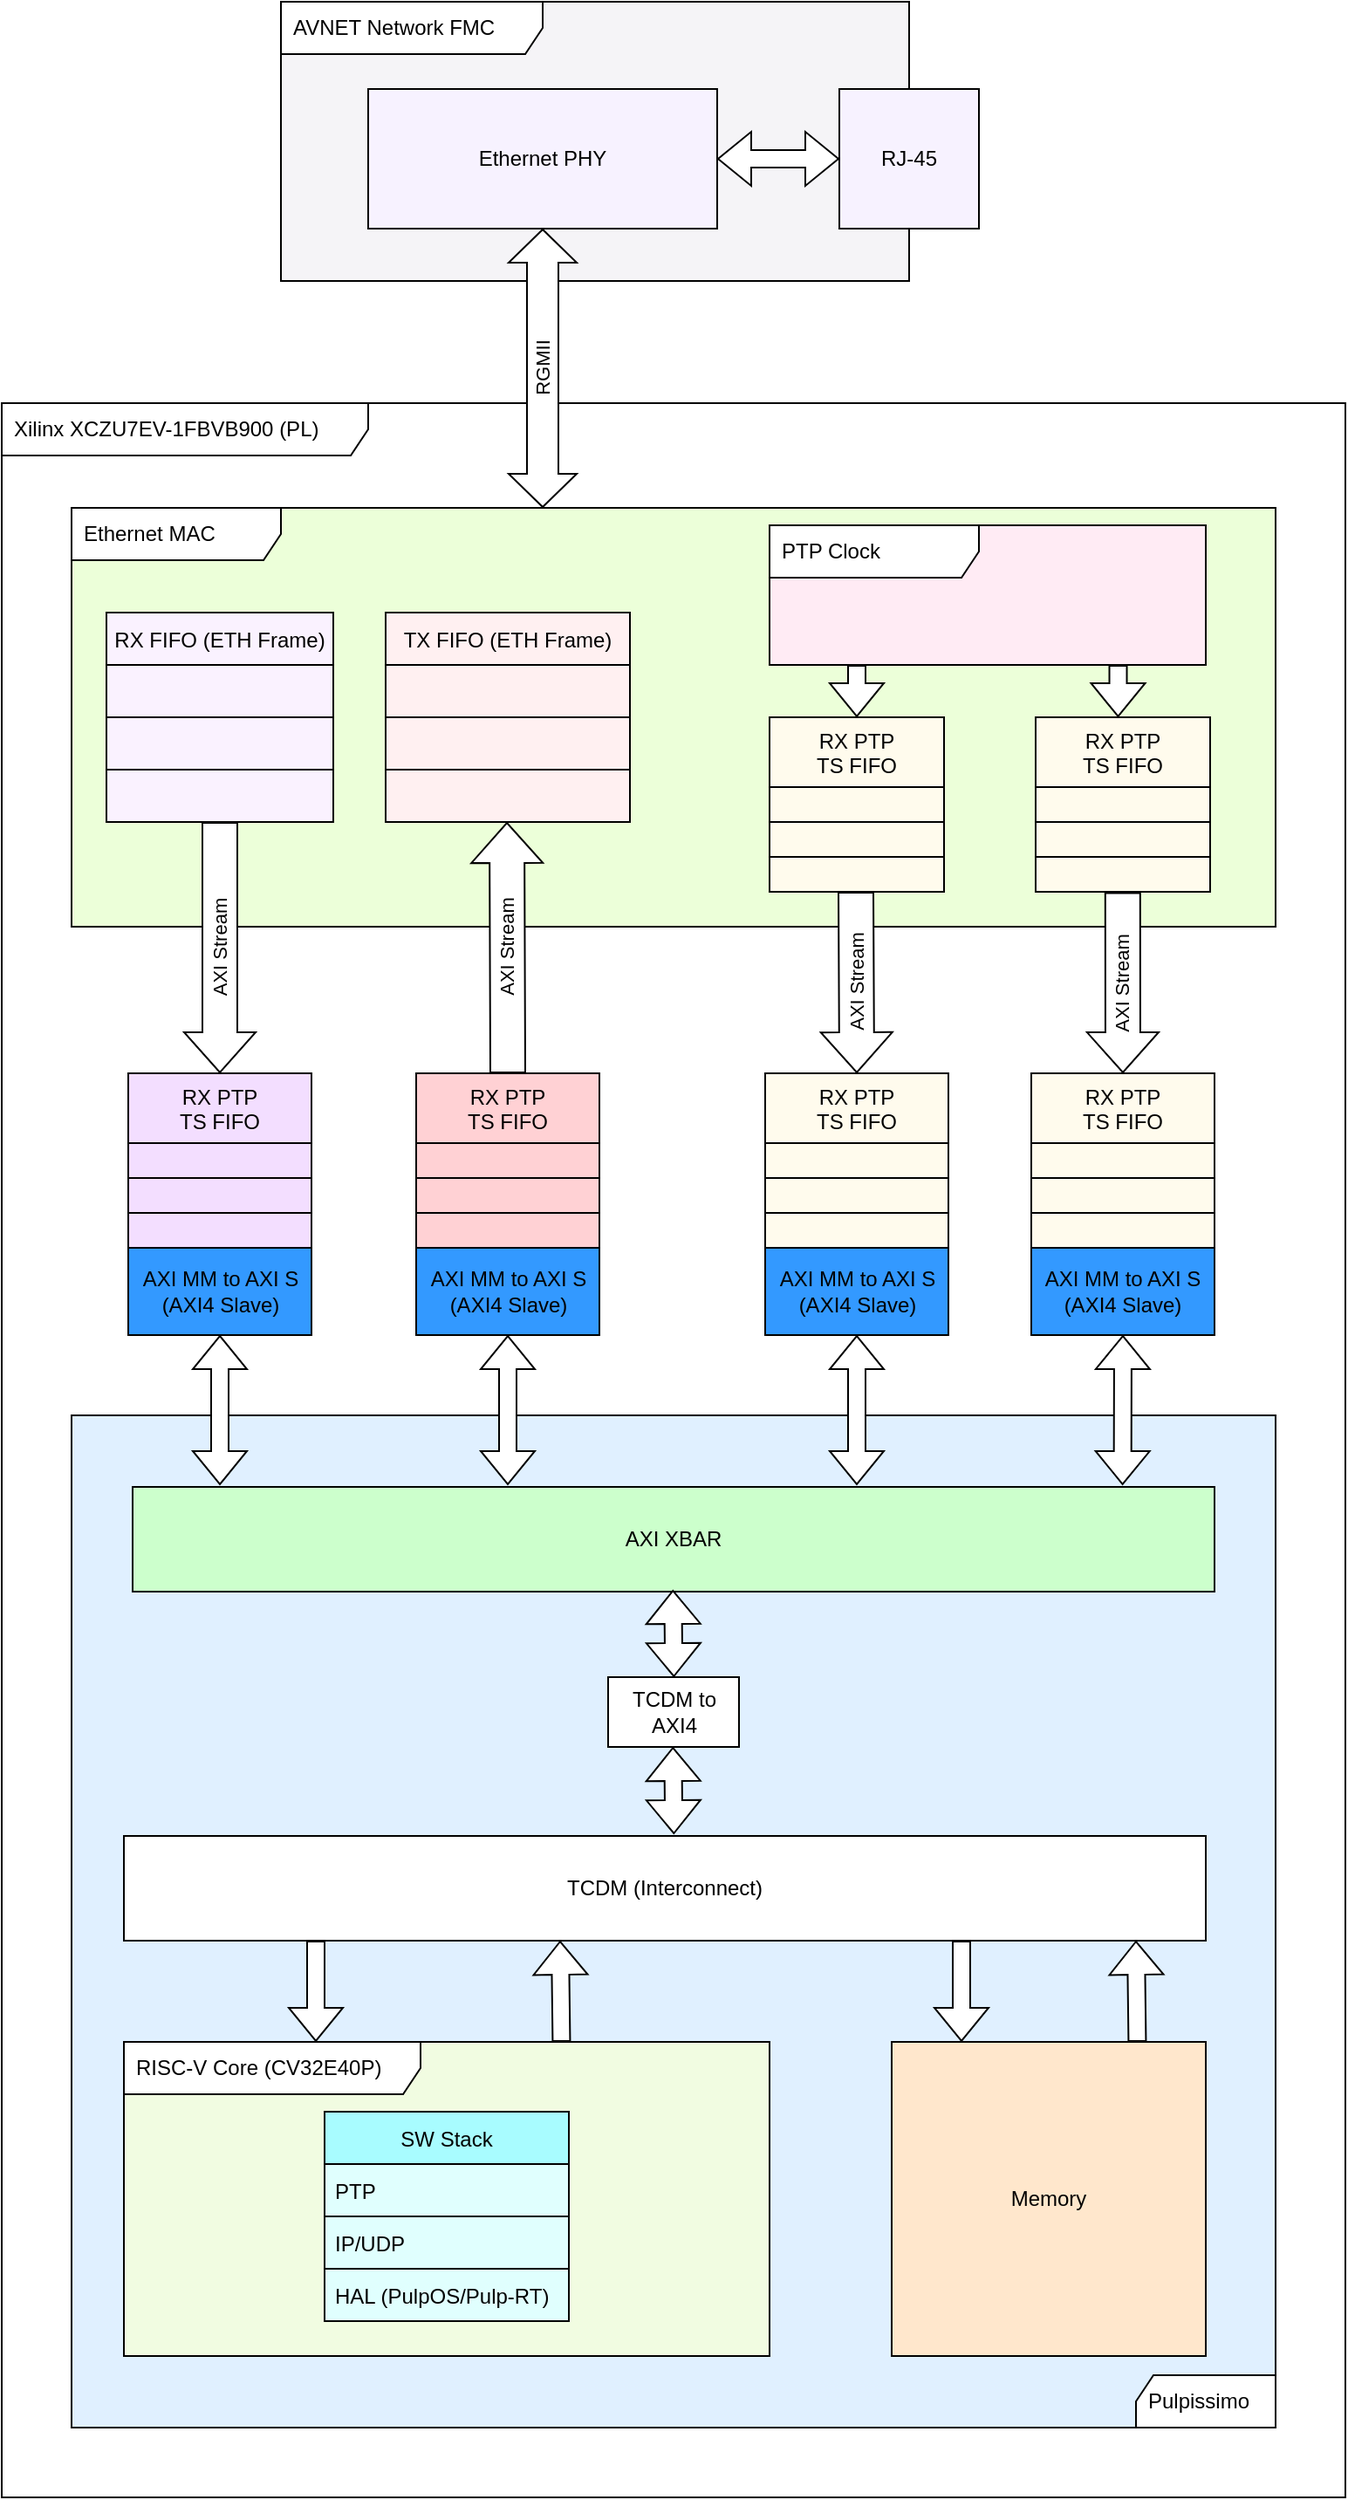 <mxfile version="15.8.7" type="github"><diagram id="mLPpQYJzLz1xqzUndZVS" name="Page-1"><mxGraphModel dx="1422" dy="752" grid="1" gridSize="10" guides="1" tooltips="1" connect="1" arrows="1" fold="1" page="1" pageScale="1" pageWidth="827" pageHeight="1169" math="0" shadow="0"><root><mxCell id="0"/><mxCell id="1" parent="0"/><mxCell id="8U_8XwLauRsZ4ZYQqi3w-3" value="Xilinx XCZU7EV-1FBVB900 (PL)" style="shape=umlFrame;whiteSpace=wrap;html=1;width=210;height=30;boundedLbl=1;verticalAlign=middle;align=left;spacingLeft=5;fillColor=default;swimlaneFillColor=#ffffff;" parent="1" vertex="1"><mxGeometry x="40" y="240" width="770" height="1200" as="geometry"/></mxCell><mxCell id="8U_8XwLauRsZ4ZYQqi3w-2" value="&lt;div&gt;Ethernet MAC&lt;/div&gt;" style="shape=umlFrame;whiteSpace=wrap;html=1;width=120;height=30;boundedLbl=1;verticalAlign=middle;align=left;spacingLeft=5;fillColor=#FFFFFF;swimlaneFillColor=#ECFFD9;" parent="1" vertex="1"><mxGeometry x="80" y="300" width="690" height="240" as="geometry"/></mxCell><mxCell id="9wRkoVYpAe7Pgj8xl5cS-7" value="" style="group;fillColor=none;" parent="1" vertex="1" connectable="0"><mxGeometry x="200" y="10" width="400" height="160" as="geometry"/></mxCell><mxCell id="9wRkoVYpAe7Pgj8xl5cS-1" value="AVNET Network FMC" style="shape=umlFrame;whiteSpace=wrap;html=1;width=150;height=30;boundedLbl=1;verticalAlign=middle;align=left;spacingLeft=5;fillColor=#FFFFFF;swimlaneFillColor=#F5F4F7;" parent="9wRkoVYpAe7Pgj8xl5cS-7" vertex="1"><mxGeometry width="360" height="160" as="geometry"/></mxCell><mxCell id="9wRkoVYpAe7Pgj8xl5cS-3" value="&lt;span style=&quot;&quot;&gt;RJ-45&lt;/span&gt;" style="rounded=0;whiteSpace=wrap;html=1;labelBackgroundColor=none;fillColor=#F7F2FF;" parent="9wRkoVYpAe7Pgj8xl5cS-7" vertex="1"><mxGeometry x="320" y="50" width="80" height="80" as="geometry"/></mxCell><mxCell id="9wRkoVYpAe7Pgj8xl5cS-4" value="Ethernet PHY" style="rounded=0;whiteSpace=wrap;html=1;labelBackgroundColor=none;fillColor=#F7F2FF;" parent="9wRkoVYpAe7Pgj8xl5cS-7" vertex="1"><mxGeometry x="50" y="50" width="200" height="80" as="geometry"/></mxCell><mxCell id="9wRkoVYpAe7Pgj8xl5cS-6" value="" style="shape=flexArrow;endArrow=classic;startArrow=classic;html=1;rounded=0;fontColor=none;entryX=0;entryY=0.5;entryDx=0;entryDy=0;exitX=1;exitY=0.5;exitDx=0;exitDy=0;fillColor=default;" parent="9wRkoVYpAe7Pgj8xl5cS-7" source="9wRkoVYpAe7Pgj8xl5cS-4" target="9wRkoVYpAe7Pgj8xl5cS-3" edge="1"><mxGeometry width="100" height="100" relative="1" as="geometry"><mxPoint x="200" y="150" as="sourcePoint"/><mxPoint x="300" y="50" as="targetPoint"/></mxGeometry></mxCell><mxCell id="9wRkoVYpAe7Pgj8xl5cS-8" value="RGMII" style="shape=flexArrow;endArrow=classic;startArrow=classic;html=1;rounded=0;fontColor=none;entryX=0.5;entryY=1;entryDx=0;entryDy=0;width=18;fillColor=#FFFFFF;labelBackgroundColor=none;horizontal=0;startSize=6;" parent="1" target="9wRkoVYpAe7Pgj8xl5cS-4" edge="1"><mxGeometry width="100" height="100" relative="1" as="geometry"><mxPoint x="350" y="300" as="sourcePoint"/><mxPoint x="690" y="390" as="targetPoint"/></mxGeometry></mxCell><mxCell id="9wRkoVYpAe7Pgj8xl5cS-9" value="TX FIFO (ETH Frame)" style="swimlane;fontStyle=0;childLayout=stackLayout;horizontal=1;startSize=30;horizontalStack=0;resizeParent=1;resizeParentMax=0;resizeLast=0;collapsible=1;marginBottom=0;labelBackgroundColor=none;fontColor=none;fillColor=#FFF0F1;" parent="1" vertex="1"><mxGeometry x="260" y="360" width="140" height="120" as="geometry"/></mxCell><mxCell id="9wRkoVYpAe7Pgj8xl5cS-10" value="  " style="text;strokeColor=default;fillColor=#FFF0F1;align=left;verticalAlign=middle;spacingLeft=4;spacingRight=4;overflow=hidden;points=[[0,0.5],[1,0.5]];portConstraint=eastwest;rotatable=0;labelBackgroundColor=none;fontColor=none;labelBorderColor=none;" parent="9wRkoVYpAe7Pgj8xl5cS-9" vertex="1"><mxGeometry y="30" width="140" height="30" as="geometry"/></mxCell><mxCell id="9wRkoVYpAe7Pgj8xl5cS-11" value=" " style="text;strokeColor=default;fillColor=#FFF0F1;align=left;verticalAlign=middle;spacingLeft=4;spacingRight=4;overflow=hidden;points=[[0,0.5],[1,0.5]];portConstraint=eastwest;rotatable=0;labelBackgroundColor=none;fontColor=none;" parent="9wRkoVYpAe7Pgj8xl5cS-9" vertex="1"><mxGeometry y="60" width="140" height="30" as="geometry"/></mxCell><mxCell id="9wRkoVYpAe7Pgj8xl5cS-12" value=" " style="text;strokeColor=default;fillColor=#FFF0F1;align=left;verticalAlign=middle;spacingLeft=4;spacingRight=4;overflow=hidden;points=[[0,0.5],[1,0.5]];portConstraint=eastwest;rotatable=0;labelBackgroundColor=none;fontColor=none;" parent="9wRkoVYpAe7Pgj8xl5cS-9" vertex="1"><mxGeometry y="90" width="140" height="30" as="geometry"/></mxCell><mxCell id="9wRkoVYpAe7Pgj8xl5cS-14" value="RX FIFO (ETH Frame)" style="swimlane;fontStyle=0;childLayout=stackLayout;horizontal=1;startSize=30;horizontalStack=0;resizeParent=1;resizeParentMax=0;resizeLast=0;collapsible=1;marginBottom=0;labelBackgroundColor=none;fontColor=none;fillColor=#FAF2FF;" parent="1" vertex="1"><mxGeometry x="100" y="360" width="130" height="120" as="geometry"/></mxCell><mxCell id="9wRkoVYpAe7Pgj8xl5cS-15" value="  " style="text;strokeColor=default;fillColor=#FAF2FF;align=left;verticalAlign=middle;spacingLeft=4;spacingRight=4;overflow=hidden;points=[[0,0.5],[1,0.5]];portConstraint=eastwest;rotatable=0;labelBackgroundColor=none;fontColor=none;labelBorderColor=none;" parent="9wRkoVYpAe7Pgj8xl5cS-14" vertex="1"><mxGeometry y="30" width="130" height="30" as="geometry"/></mxCell><mxCell id="9wRkoVYpAe7Pgj8xl5cS-16" value=" " style="text;strokeColor=default;fillColor=#FAF2FF;align=left;verticalAlign=middle;spacingLeft=4;spacingRight=4;overflow=hidden;points=[[0,0.5],[1,0.5]];portConstraint=eastwest;rotatable=0;labelBackgroundColor=none;fontColor=none;" parent="9wRkoVYpAe7Pgj8xl5cS-14" vertex="1"><mxGeometry y="60" width="130" height="30" as="geometry"/></mxCell><mxCell id="9wRkoVYpAe7Pgj8xl5cS-17" value=" " style="text;strokeColor=default;fillColor=#FAF2FF;align=left;verticalAlign=middle;spacingLeft=4;spacingRight=4;overflow=hidden;points=[[0,0.5],[1,0.5]];portConstraint=eastwest;rotatable=0;labelBackgroundColor=none;fontColor=none;" parent="9wRkoVYpAe7Pgj8xl5cS-14" vertex="1"><mxGeometry y="90" width="130" height="30" as="geometry"/></mxCell><mxCell id="9wRkoVYpAe7Pgj8xl5cS-18" value="RX PTP &#xA;TS FIFO" style="swimlane;fontStyle=0;childLayout=stackLayout;horizontal=1;startSize=40;horizontalStack=0;resizeParent=1;resizeParentMax=0;resizeLast=0;collapsible=1;marginBottom=0;labelBackgroundColor=none;fontColor=none;fillColor=#FFFBED;" parent="1" vertex="1"><mxGeometry x="480" y="420" width="100" height="100" as="geometry"/></mxCell><mxCell id="9wRkoVYpAe7Pgj8xl5cS-19" value="  " style="text;strokeColor=default;fillColor=#FFFBED;align=left;verticalAlign=middle;spacingLeft=4;spacingRight=4;overflow=hidden;points=[[0,0.5],[1,0.5]];portConstraint=eastwest;rotatable=0;labelBackgroundColor=none;fontColor=none;labelBorderColor=none;" parent="9wRkoVYpAe7Pgj8xl5cS-18" vertex="1"><mxGeometry y="40" width="100" height="20" as="geometry"/></mxCell><mxCell id="9wRkoVYpAe7Pgj8xl5cS-20" value=" " style="text;strokeColor=default;fillColor=#FFFBED;align=left;verticalAlign=middle;spacingLeft=4;spacingRight=4;overflow=hidden;points=[[0,0.5],[1,0.5]];portConstraint=eastwest;rotatable=0;labelBackgroundColor=none;fontColor=none;" parent="9wRkoVYpAe7Pgj8xl5cS-18" vertex="1"><mxGeometry y="60" width="100" height="20" as="geometry"/></mxCell><mxCell id="9wRkoVYpAe7Pgj8xl5cS-21" value=" " style="text;strokeColor=default;fillColor=#FFFBED;align=left;verticalAlign=middle;spacingLeft=4;spacingRight=4;overflow=hidden;points=[[0,0.5],[1,0.5]];portConstraint=eastwest;rotatable=0;labelBackgroundColor=none;fontColor=none;" parent="9wRkoVYpAe7Pgj8xl5cS-18" vertex="1"><mxGeometry y="80" width="100" height="20" as="geometry"/></mxCell><mxCell id="9wRkoVYpAe7Pgj8xl5cS-26" value="PTP Clock" style="shape=umlFrame;whiteSpace=wrap;html=1;width=120;height=30;boundedLbl=1;verticalAlign=middle;align=left;spacingLeft=5;fillColor=#FFFFFF;swimlaneFillColor=#FFEBF4;" parent="1" vertex="1"><mxGeometry x="480" y="310" width="250" height="80" as="geometry"/></mxCell><mxCell id="9wRkoVYpAe7Pgj8xl5cS-29" value="Pulpissimo" style="shape=umlFrame;whiteSpace=wrap;html=1;width=80;height=30;boundedLbl=1;verticalAlign=middle;align=left;spacingLeft=5;fillColor=#FFFFFF;swimlaneFillColor=#E0F0FF;direction=west;" parent="1" vertex="1"><mxGeometry x="80" y="820" width="690" height="580" as="geometry"/></mxCell><mxCell id="9wRkoVYpAe7Pgj8xl5cS-32" value="AXI Stream" style="shape=flexArrow;endArrow=classic;html=1;rounded=0;labelBackgroundColor=default;fontColor=none;fillColor=#FFFFFF;orthogonal=1;horizontal=0;width=20;endSize=7.33;" parent="1" source="9wRkoVYpAe7Pgj8xl5cS-17" edge="1" target="eM6l_IBHpCTHizDekSns-8"><mxGeometry width="50" height="50" relative="1" as="geometry"><mxPoint x="360" y="600" as="sourcePoint"/><mxPoint x="163.94" y="658.98" as="targetPoint"/></mxGeometry></mxCell><mxCell id="9wRkoVYpAe7Pgj8xl5cS-37" value="TCDM (Interconnect)" style="rounded=0;whiteSpace=wrap;html=1;glass=0;labelBackgroundColor=none;labelBorderColor=none;fontColor=none;strokeColor=default;fillColor=#FFFFFF;" parent="1" vertex="1"><mxGeometry x="110" y="1061" width="620" height="60" as="geometry"/></mxCell><mxCell id="9wRkoVYpAe7Pgj8xl5cS-38" value="Memory" style="whiteSpace=wrap;html=1;aspect=fixed;glass=0;labelBackgroundColor=none;labelBorderColor=none;fontColor=none;strokeColor=default;fillColor=#FFE7CC;gradientColor=none;" parent="1" vertex="1"><mxGeometry x="550" y="1179" width="180" height="180" as="geometry"/></mxCell><mxCell id="9wRkoVYpAe7Pgj8xl5cS-44" value="RISC-V Core (CV32E40P)" style="shape=umlFrame;whiteSpace=wrap;html=1;width=170;height=30;boundedLbl=1;verticalAlign=middle;align=left;spacingLeft=5;fillColor=#FFFFFF;swimlaneFillColor=#F1FCE1;direction=east;" parent="1" vertex="1"><mxGeometry x="110" y="1179" width="370" height="180" as="geometry"/></mxCell><mxCell id="9wRkoVYpAe7Pgj8xl5cS-49" value="RX PTP &#xA;TS FIFO" style="swimlane;fontStyle=0;childLayout=stackLayout;horizontal=1;startSize=40;horizontalStack=0;resizeParent=1;resizeParentMax=0;resizeLast=0;collapsible=1;marginBottom=0;labelBackgroundColor=none;fontColor=none;fillColor=#FFFBED;" parent="1" vertex="1"><mxGeometry x="632.5" y="420" width="100" height="100" as="geometry"/></mxCell><mxCell id="9wRkoVYpAe7Pgj8xl5cS-50" value="  " style="text;strokeColor=default;fillColor=#FFFBED;align=left;verticalAlign=middle;spacingLeft=4;spacingRight=4;overflow=hidden;points=[[0,0.5],[1,0.5]];portConstraint=eastwest;rotatable=0;labelBackgroundColor=none;fontColor=none;labelBorderColor=none;" parent="9wRkoVYpAe7Pgj8xl5cS-49" vertex="1"><mxGeometry y="40" width="100" height="20" as="geometry"/></mxCell><mxCell id="9wRkoVYpAe7Pgj8xl5cS-51" value=" " style="text;strokeColor=default;fillColor=#FFFBED;align=left;verticalAlign=middle;spacingLeft=4;spacingRight=4;overflow=hidden;points=[[0,0.5],[1,0.5]];portConstraint=eastwest;rotatable=0;labelBackgroundColor=none;fontColor=none;" parent="9wRkoVYpAe7Pgj8xl5cS-49" vertex="1"><mxGeometry y="60" width="100" height="20" as="geometry"/></mxCell><mxCell id="9wRkoVYpAe7Pgj8xl5cS-52" value=" " style="text;strokeColor=default;fillColor=#FFFBED;align=left;verticalAlign=middle;spacingLeft=4;spacingRight=4;overflow=hidden;points=[[0,0.5],[1,0.5]];portConstraint=eastwest;rotatable=0;labelBackgroundColor=none;fontColor=none;" parent="9wRkoVYpAe7Pgj8xl5cS-49" vertex="1"><mxGeometry y="80" width="100" height="20" as="geometry"/></mxCell><mxCell id="9wRkoVYpAe7Pgj8xl5cS-54" value="" style="shape=flexArrow;endArrow=classic;html=1;rounded=0;labelBackgroundColor=none;fontColor=none;fillColor=#FFFFFF;entryX=0.5;entryY=0;entryDx=0;entryDy=0;orthogonal=1;" parent="1" target="9wRkoVYpAe7Pgj8xl5cS-18" edge="1"><mxGeometry width="50" height="50" relative="1" as="geometry"><mxPoint x="530" y="390" as="sourcePoint"/><mxPoint x="310" y="550" as="targetPoint"/></mxGeometry></mxCell><mxCell id="9wRkoVYpAe7Pgj8xl5cS-56" value="" style="shape=flexArrow;endArrow=classic;html=1;rounded=0;labelBackgroundColor=none;fontColor=none;fillColor=#FFFFFF;entryX=0.5;entryY=0;entryDx=0;entryDy=0;orthogonal=1;" parent="1" edge="1"><mxGeometry width="50" height="50" relative="1" as="geometry"><mxPoint x="679.76" y="390" as="sourcePoint"/><mxPoint x="679.76" y="420" as="targetPoint"/></mxGeometry></mxCell><mxCell id="9wRkoVYpAe7Pgj8xl5cS-62" value="" style="shape=flexArrow;endArrow=classic;html=1;rounded=0;labelBackgroundColor=none;fontColor=none;fillColor=#FFFFFF;orthogonal=1;" parent="1" edge="1"><mxGeometry width="50" height="50" relative="1" as="geometry"><mxPoint x="220" y="1121" as="sourcePoint"/><mxPoint x="220" y="1179" as="targetPoint"/></mxGeometry></mxCell><mxCell id="9wRkoVYpAe7Pgj8xl5cS-64" value="" style="shape=flexArrow;endArrow=classic;html=1;rounded=0;labelBackgroundColor=none;fontColor=none;fillColor=#FFFFFF;exitX=0.356;exitY=0.01;exitDx=0;exitDy=0;exitPerimeter=0;" parent="1" edge="1"><mxGeometry width="50" height="50" relative="1" as="geometry"><mxPoint x="360.72" y="1179" as="sourcePoint"/><mxPoint x="360" y="1121" as="targetPoint"/></mxGeometry></mxCell><mxCell id="9wRkoVYpAe7Pgj8xl5cS-65" value="" style="shape=flexArrow;endArrow=classic;html=1;rounded=0;labelBackgroundColor=none;fontColor=none;fillColor=#FFFFFF;exitX=0.356;exitY=0.01;exitDx=0;exitDy=0;exitPerimeter=0;" parent="1" edge="1"><mxGeometry width="50" height="50" relative="1" as="geometry"><mxPoint x="690.72" y="1179" as="sourcePoint"/><mxPoint x="690" y="1121" as="targetPoint"/></mxGeometry></mxCell><mxCell id="9wRkoVYpAe7Pgj8xl5cS-66" value="" style="shape=flexArrow;endArrow=classic;html=1;rounded=0;labelBackgroundColor=none;fontColor=none;fillColor=#FFFFFF;orthogonal=1;" parent="1" edge="1"><mxGeometry width="50" height="50" relative="1" as="geometry"><mxPoint x="590" y="1121" as="sourcePoint"/><mxPoint x="590" y="1179" as="targetPoint"/></mxGeometry></mxCell><mxCell id="9wRkoVYpAe7Pgj8xl5cS-68" value="SW Stack" style="swimlane;fontStyle=0;childLayout=stackLayout;horizontal=1;startSize=30;horizontalStack=0;resizeParent=1;resizeParentMax=0;resizeLast=0;collapsible=1;marginBottom=0;glass=0;labelBackgroundColor=none;labelBorderColor=none;fontColor=none;strokeColor=default;fillColor=#A8FCFF;gradientColor=none;" parent="1" vertex="1"><mxGeometry x="225" y="1219" width="140" height="120" as="geometry"/></mxCell><mxCell id="9wRkoVYpAe7Pgj8xl5cS-69" value="PTP" style="text;strokeColor=default;fillColor=#E0FFFE;align=left;verticalAlign=middle;spacingLeft=4;spacingRight=4;overflow=hidden;points=[[0,0.5],[1,0.5]];portConstraint=eastwest;rotatable=0;glass=0;labelBackgroundColor=none;labelBorderColor=none;fontColor=none;" parent="9wRkoVYpAe7Pgj8xl5cS-68" vertex="1"><mxGeometry y="30" width="140" height="30" as="geometry"/></mxCell><mxCell id="9wRkoVYpAe7Pgj8xl5cS-70" value="IP/UDP" style="text;strokeColor=default;fillColor=#E0FFFE;align=left;verticalAlign=middle;spacingLeft=4;spacingRight=4;overflow=hidden;points=[[0,0.5],[1,0.5]];portConstraint=eastwest;rotatable=0;glass=0;labelBackgroundColor=none;labelBorderColor=none;fontColor=none;" parent="9wRkoVYpAe7Pgj8xl5cS-68" vertex="1"><mxGeometry y="60" width="140" height="30" as="geometry"/></mxCell><mxCell id="9wRkoVYpAe7Pgj8xl5cS-71" value="HAL (PulpOS/Pulp-RT)" style="text;strokeColor=default;fillColor=#E0FFFE;align=left;verticalAlign=middle;spacingLeft=4;spacingRight=4;overflow=hidden;points=[[0,0.5],[1,0.5]];portConstraint=eastwest;rotatable=0;glass=0;labelBackgroundColor=none;labelBorderColor=none;fontColor=none;" parent="9wRkoVYpAe7Pgj8xl5cS-68" vertex="1"><mxGeometry y="90" width="140" height="30" as="geometry"/></mxCell><mxCell id="0bZ0CAgHgtpychcCBRZJ-1" value="AXI Stream" style="shape=flexArrow;endArrow=classic;html=1;rounded=0;labelBackgroundColor=default;fontColor=none;fillColor=#FFFFFF;orthogonal=1;horizontal=0;width=20;endSize=7.33;entryX=0.354;entryY=0;entryDx=0;entryDy=0;entryPerimeter=0;exitX=0.5;exitY=0;exitDx=0;exitDy=0;" parent="1" edge="1" source="eM6l_IBHpCTHizDekSns-22"><mxGeometry width="50" height="50" relative="1" as="geometry"><mxPoint x="329.48" y="660" as="sourcePoint"/><mxPoint x="329.5" y="480" as="targetPoint"/></mxGeometry></mxCell><mxCell id="0bZ0CAgHgtpychcCBRZJ-2" value="AXI Stream" style="shape=flexArrow;endArrow=classic;html=1;rounded=0;labelBackgroundColor=default;fontColor=none;fillColor=#FFFFFF;orthogonal=1;horizontal=0;width=20;endSize=7.33;entryX=0.5;entryY=0;entryDx=0;entryDy=0;" parent="1" edge="1" target="eM6l_IBHpCTHizDekSns-28"><mxGeometry width="50" height="50" relative="1" as="geometry"><mxPoint x="529.5" y="520" as="sourcePoint"/><mxPoint x="530" y="660" as="targetPoint"/></mxGeometry></mxCell><mxCell id="0bZ0CAgHgtpychcCBRZJ-3" value="AXI Stream" style="shape=flexArrow;endArrow=classic;html=1;rounded=0;labelBackgroundColor=default;fontColor=none;fillColor=#FFFFFF;orthogonal=1;horizontal=0;width=20;endSize=7.33;entryX=0.5;entryY=0;entryDx=0;entryDy=0;exitX=0.499;exitY=1.014;exitDx=0;exitDy=0;exitPerimeter=0;" parent="1" target="eM6l_IBHpCTHizDekSns-34" edge="1" source="9wRkoVYpAe7Pgj8xl5cS-52"><mxGeometry width="50" height="50" relative="1" as="geometry"><mxPoint x="683" y="520" as="sourcePoint"/><mxPoint x="680" y="660" as="targetPoint"/></mxGeometry></mxCell><mxCell id="eM6l_IBHpCTHizDekSns-1" value="AXI MM to AXI S" style="rounded=0;whiteSpace=wrap;html=1;" vertex="1" parent="1"><mxGeometry x="117.5" y="710" width="95" height="50" as="geometry"/></mxCell><mxCell id="eM6l_IBHpCTHizDekSns-5" value="AXI XBAR" style="rounded=0;whiteSpace=wrap;html=1;glass=0;labelBackgroundColor=none;labelBorderColor=none;fontColor=none;strokeColor=default;fillColor=#CCFFCC;" vertex="1" parent="1"><mxGeometry x="115" y="861" width="620" height="60" as="geometry"/></mxCell><mxCell id="eM6l_IBHpCTHizDekSns-6" value="&lt;div&gt;TCDM to&lt;/div&gt;&lt;div&gt;AXI4&lt;br&gt;&lt;/div&gt;" style="rounded=0;whiteSpace=wrap;html=1;" vertex="1" parent="1"><mxGeometry x="387.5" y="970" width="75" height="40" as="geometry"/></mxCell><mxCell id="eM6l_IBHpCTHizDekSns-19" value="" style="shape=flexArrow;endArrow=classic;startArrow=classic;html=1;rounded=0;entryX=0.5;entryY=1;entryDx=0;entryDy=0;fillColor=default;" edge="1" parent="1"><mxGeometry width="100" height="100" relative="1" as="geometry"><mxPoint x="425.16" y="970" as="sourcePoint"/><mxPoint x="424.66" y="920" as="targetPoint"/></mxGeometry></mxCell><mxCell id="eM6l_IBHpCTHizDekSns-20" value="" style="shape=flexArrow;endArrow=classic;startArrow=classic;html=1;rounded=0;entryX=0.5;entryY=1;entryDx=0;entryDy=0;fillColor=default;" edge="1" parent="1"><mxGeometry width="100" height="100" relative="1" as="geometry"><mxPoint x="425.16" y="1060" as="sourcePoint"/><mxPoint x="424.66" y="1010" as="targetPoint"/></mxGeometry></mxCell><mxCell id="eM6l_IBHpCTHizDekSns-2" value="AXI MM to AXI S&lt;br&gt;(AXI4 Slave)" style="rounded=0;whiteSpace=wrap;html=1;fillColor=#3399FF;" vertex="1" parent="1"><mxGeometry x="112.5" y="724" width="105" height="50" as="geometry"/></mxCell><mxCell id="eM6l_IBHpCTHizDekSns-8" value="RX PTP &#xA;TS FIFO" style="swimlane;fontStyle=0;childLayout=stackLayout;horizontal=1;startSize=40;horizontalStack=0;resizeParent=1;resizeParentMax=0;resizeLast=0;collapsible=1;marginBottom=0;labelBackgroundColor=none;fontColor=none;fillColor=#F3DEFF;" vertex="1" parent="1"><mxGeometry x="112.5" y="624" width="105" height="100" as="geometry"/></mxCell><mxCell id="eM6l_IBHpCTHizDekSns-9" value="  " style="text;strokeColor=default;fillColor=#F3DEFF;align=left;verticalAlign=middle;spacingLeft=4;spacingRight=4;overflow=hidden;points=[[0,0.5],[1,0.5]];portConstraint=eastwest;rotatable=0;labelBackgroundColor=none;fontColor=none;labelBorderColor=none;" vertex="1" parent="eM6l_IBHpCTHizDekSns-8"><mxGeometry y="40" width="105" height="20" as="geometry"/></mxCell><mxCell id="eM6l_IBHpCTHizDekSns-10" value=" " style="text;strokeColor=default;fillColor=#F3DEFF;align=left;verticalAlign=middle;spacingLeft=4;spacingRight=4;overflow=hidden;points=[[0,0.5],[1,0.5]];portConstraint=eastwest;rotatable=0;labelBackgroundColor=none;fontColor=none;" vertex="1" parent="eM6l_IBHpCTHizDekSns-8"><mxGeometry y="60" width="105" height="20" as="geometry"/></mxCell><mxCell id="eM6l_IBHpCTHizDekSns-11" value=" " style="text;strokeColor=default;fillColor=#F3DEFF;align=left;verticalAlign=middle;spacingLeft=4;spacingRight=4;overflow=hidden;points=[[0,0.5],[1,0.5]];portConstraint=eastwest;rotatable=0;labelBackgroundColor=none;fontColor=none;" vertex="1" parent="eM6l_IBHpCTHizDekSns-8"><mxGeometry y="80" width="105" height="20" as="geometry"/></mxCell><mxCell id="eM6l_IBHpCTHizDekSns-18" value="" style="shape=flexArrow;endArrow=classic;startArrow=classic;html=1;rounded=0;entryX=0.5;entryY=1;entryDx=0;entryDy=0;fillColor=default;" edge="1" parent="1" target="eM6l_IBHpCTHizDekSns-2"><mxGeometry width="100" height="100" relative="1" as="geometry"><mxPoint x="165" y="860" as="sourcePoint"/><mxPoint x="410" y="770" as="targetPoint"/></mxGeometry></mxCell><mxCell id="eM6l_IBHpCTHizDekSns-21" value="AXI MM to AXI S&lt;br&gt;(AXI4 Slave)" style="rounded=0;whiteSpace=wrap;html=1;fillColor=#3399FF;" vertex="1" parent="1"><mxGeometry x="277.5" y="724" width="105" height="50" as="geometry"/></mxCell><mxCell id="eM6l_IBHpCTHizDekSns-22" value="RX PTP &#xA;TS FIFO" style="swimlane;fontStyle=0;childLayout=stackLayout;horizontal=1;startSize=40;horizontalStack=0;resizeParent=1;resizeParentMax=0;resizeLast=0;collapsible=1;marginBottom=0;labelBackgroundColor=none;fontColor=none;fillColor=#FFD1D4;" vertex="1" parent="1"><mxGeometry x="277.5" y="624" width="105" height="100" as="geometry"/></mxCell><mxCell id="eM6l_IBHpCTHizDekSns-23" value="  " style="text;strokeColor=default;fillColor=#FFD1D4;align=left;verticalAlign=middle;spacingLeft=4;spacingRight=4;overflow=hidden;points=[[0,0.5],[1,0.5]];portConstraint=eastwest;rotatable=0;labelBackgroundColor=none;fontColor=none;labelBorderColor=none;" vertex="1" parent="eM6l_IBHpCTHizDekSns-22"><mxGeometry y="40" width="105" height="20" as="geometry"/></mxCell><mxCell id="eM6l_IBHpCTHizDekSns-24" value=" " style="text;strokeColor=default;fillColor=#FFD1D4;align=left;verticalAlign=middle;spacingLeft=4;spacingRight=4;overflow=hidden;points=[[0,0.5],[1,0.5]];portConstraint=eastwest;rotatable=0;labelBackgroundColor=none;fontColor=none;" vertex="1" parent="eM6l_IBHpCTHizDekSns-22"><mxGeometry y="60" width="105" height="20" as="geometry"/></mxCell><mxCell id="eM6l_IBHpCTHizDekSns-25" value=" " style="text;strokeColor=default;fillColor=#FFD1D4;align=left;verticalAlign=middle;spacingLeft=4;spacingRight=4;overflow=hidden;points=[[0,0.5],[1,0.5]];portConstraint=eastwest;rotatable=0;labelBackgroundColor=none;fontColor=none;" vertex="1" parent="eM6l_IBHpCTHizDekSns-22"><mxGeometry y="80" width="105" height="20" as="geometry"/></mxCell><mxCell id="eM6l_IBHpCTHizDekSns-26" value="" style="shape=flexArrow;endArrow=classic;startArrow=classic;html=1;rounded=0;entryX=0.5;entryY=1;entryDx=0;entryDy=0;fillColor=default;" edge="1" parent="1" target="eM6l_IBHpCTHizDekSns-21"><mxGeometry width="100" height="100" relative="1" as="geometry"><mxPoint x="330" y="860" as="sourcePoint"/><mxPoint x="575" y="770" as="targetPoint"/></mxGeometry></mxCell><mxCell id="eM6l_IBHpCTHizDekSns-27" value="AXI MM to AXI S&lt;br&gt;(AXI4 Slave)" style="rounded=0;whiteSpace=wrap;html=1;fillColor=#3399FF;" vertex="1" parent="1"><mxGeometry x="477.5" y="724" width="105" height="50" as="geometry"/></mxCell><mxCell id="eM6l_IBHpCTHizDekSns-28" value="RX PTP &#xA;TS FIFO" style="swimlane;fontStyle=0;childLayout=stackLayout;horizontal=1;startSize=40;horizontalStack=0;resizeParent=1;resizeParentMax=0;resizeLast=0;collapsible=1;marginBottom=0;labelBackgroundColor=none;fontColor=none;fillColor=#FFFBED;" vertex="1" parent="1"><mxGeometry x="477.5" y="624" width="105" height="100" as="geometry"/></mxCell><mxCell id="eM6l_IBHpCTHizDekSns-29" value="  " style="text;strokeColor=default;fillColor=#FFFBED;align=left;verticalAlign=middle;spacingLeft=4;spacingRight=4;overflow=hidden;points=[[0,0.5],[1,0.5]];portConstraint=eastwest;rotatable=0;labelBackgroundColor=none;fontColor=none;labelBorderColor=none;" vertex="1" parent="eM6l_IBHpCTHizDekSns-28"><mxGeometry y="40" width="105" height="20" as="geometry"/></mxCell><mxCell id="eM6l_IBHpCTHizDekSns-30" value=" " style="text;strokeColor=default;fillColor=#FFFBED;align=left;verticalAlign=middle;spacingLeft=4;spacingRight=4;overflow=hidden;points=[[0,0.5],[1,0.5]];portConstraint=eastwest;rotatable=0;labelBackgroundColor=none;fontColor=none;" vertex="1" parent="eM6l_IBHpCTHizDekSns-28"><mxGeometry y="60" width="105" height="20" as="geometry"/></mxCell><mxCell id="eM6l_IBHpCTHizDekSns-31" value=" " style="text;strokeColor=default;fillColor=#FFFBED;align=left;verticalAlign=middle;spacingLeft=4;spacingRight=4;overflow=hidden;points=[[0,0.5],[1,0.5]];portConstraint=eastwest;rotatable=0;labelBackgroundColor=none;fontColor=none;" vertex="1" parent="eM6l_IBHpCTHizDekSns-28"><mxGeometry y="80" width="105" height="20" as="geometry"/></mxCell><mxCell id="eM6l_IBHpCTHizDekSns-32" value="" style="shape=flexArrow;endArrow=classic;startArrow=classic;html=1;rounded=0;entryX=0.5;entryY=1;entryDx=0;entryDy=0;fillColor=default;" edge="1" parent="1" target="eM6l_IBHpCTHizDekSns-27"><mxGeometry width="100" height="100" relative="1" as="geometry"><mxPoint x="530" y="860" as="sourcePoint"/><mxPoint x="775" y="770" as="targetPoint"/></mxGeometry></mxCell><mxCell id="eM6l_IBHpCTHizDekSns-33" value="AXI MM to AXI S&lt;br&gt;(AXI4 Slave)" style="rounded=0;whiteSpace=wrap;html=1;fillColor=#3399FF;" vertex="1" parent="1"><mxGeometry x="630" y="724" width="105" height="50" as="geometry"/></mxCell><mxCell id="eM6l_IBHpCTHizDekSns-34" value="RX PTP &#xA;TS FIFO" style="swimlane;fontStyle=0;childLayout=stackLayout;horizontal=1;startSize=40;horizontalStack=0;resizeParent=1;resizeParentMax=0;resizeLast=0;collapsible=1;marginBottom=0;labelBackgroundColor=none;fontColor=none;fillColor=#FFFBED;" vertex="1" parent="1"><mxGeometry x="630" y="624" width="105" height="100" as="geometry"/></mxCell><mxCell id="eM6l_IBHpCTHizDekSns-35" value="  " style="text;strokeColor=default;fillColor=#FFFBED;align=left;verticalAlign=middle;spacingLeft=4;spacingRight=4;overflow=hidden;points=[[0,0.5],[1,0.5]];portConstraint=eastwest;rotatable=0;labelBackgroundColor=none;fontColor=none;labelBorderColor=none;" vertex="1" parent="eM6l_IBHpCTHizDekSns-34"><mxGeometry y="40" width="105" height="20" as="geometry"/></mxCell><mxCell id="eM6l_IBHpCTHizDekSns-36" value=" " style="text;strokeColor=default;fillColor=#FFFBED;align=left;verticalAlign=middle;spacingLeft=4;spacingRight=4;overflow=hidden;points=[[0,0.5],[1,0.5]];portConstraint=eastwest;rotatable=0;labelBackgroundColor=none;fontColor=none;" vertex="1" parent="eM6l_IBHpCTHizDekSns-34"><mxGeometry y="60" width="105" height="20" as="geometry"/></mxCell><mxCell id="eM6l_IBHpCTHizDekSns-37" value=" " style="text;strokeColor=default;fillColor=#FFFBED;align=left;verticalAlign=middle;spacingLeft=4;spacingRight=4;overflow=hidden;points=[[0,0.5],[1,0.5]];portConstraint=eastwest;rotatable=0;labelBackgroundColor=none;fontColor=none;" vertex="1" parent="eM6l_IBHpCTHizDekSns-34"><mxGeometry y="80" width="105" height="20" as="geometry"/></mxCell><mxCell id="eM6l_IBHpCTHizDekSns-38" value="" style="shape=flexArrow;endArrow=classic;startArrow=classic;html=1;rounded=0;entryX=0.5;entryY=1;entryDx=0;entryDy=0;fillColor=default;exitX=0.915;exitY=-0.017;exitDx=0;exitDy=0;exitPerimeter=0;" edge="1" parent="1" target="eM6l_IBHpCTHizDekSns-33" source="eM6l_IBHpCTHizDekSns-5"><mxGeometry width="100" height="100" relative="1" as="geometry"><mxPoint x="683" y="860" as="sourcePoint"/><mxPoint x="925" y="770" as="targetPoint"/></mxGeometry></mxCell></root></mxGraphModel></diagram></mxfile>